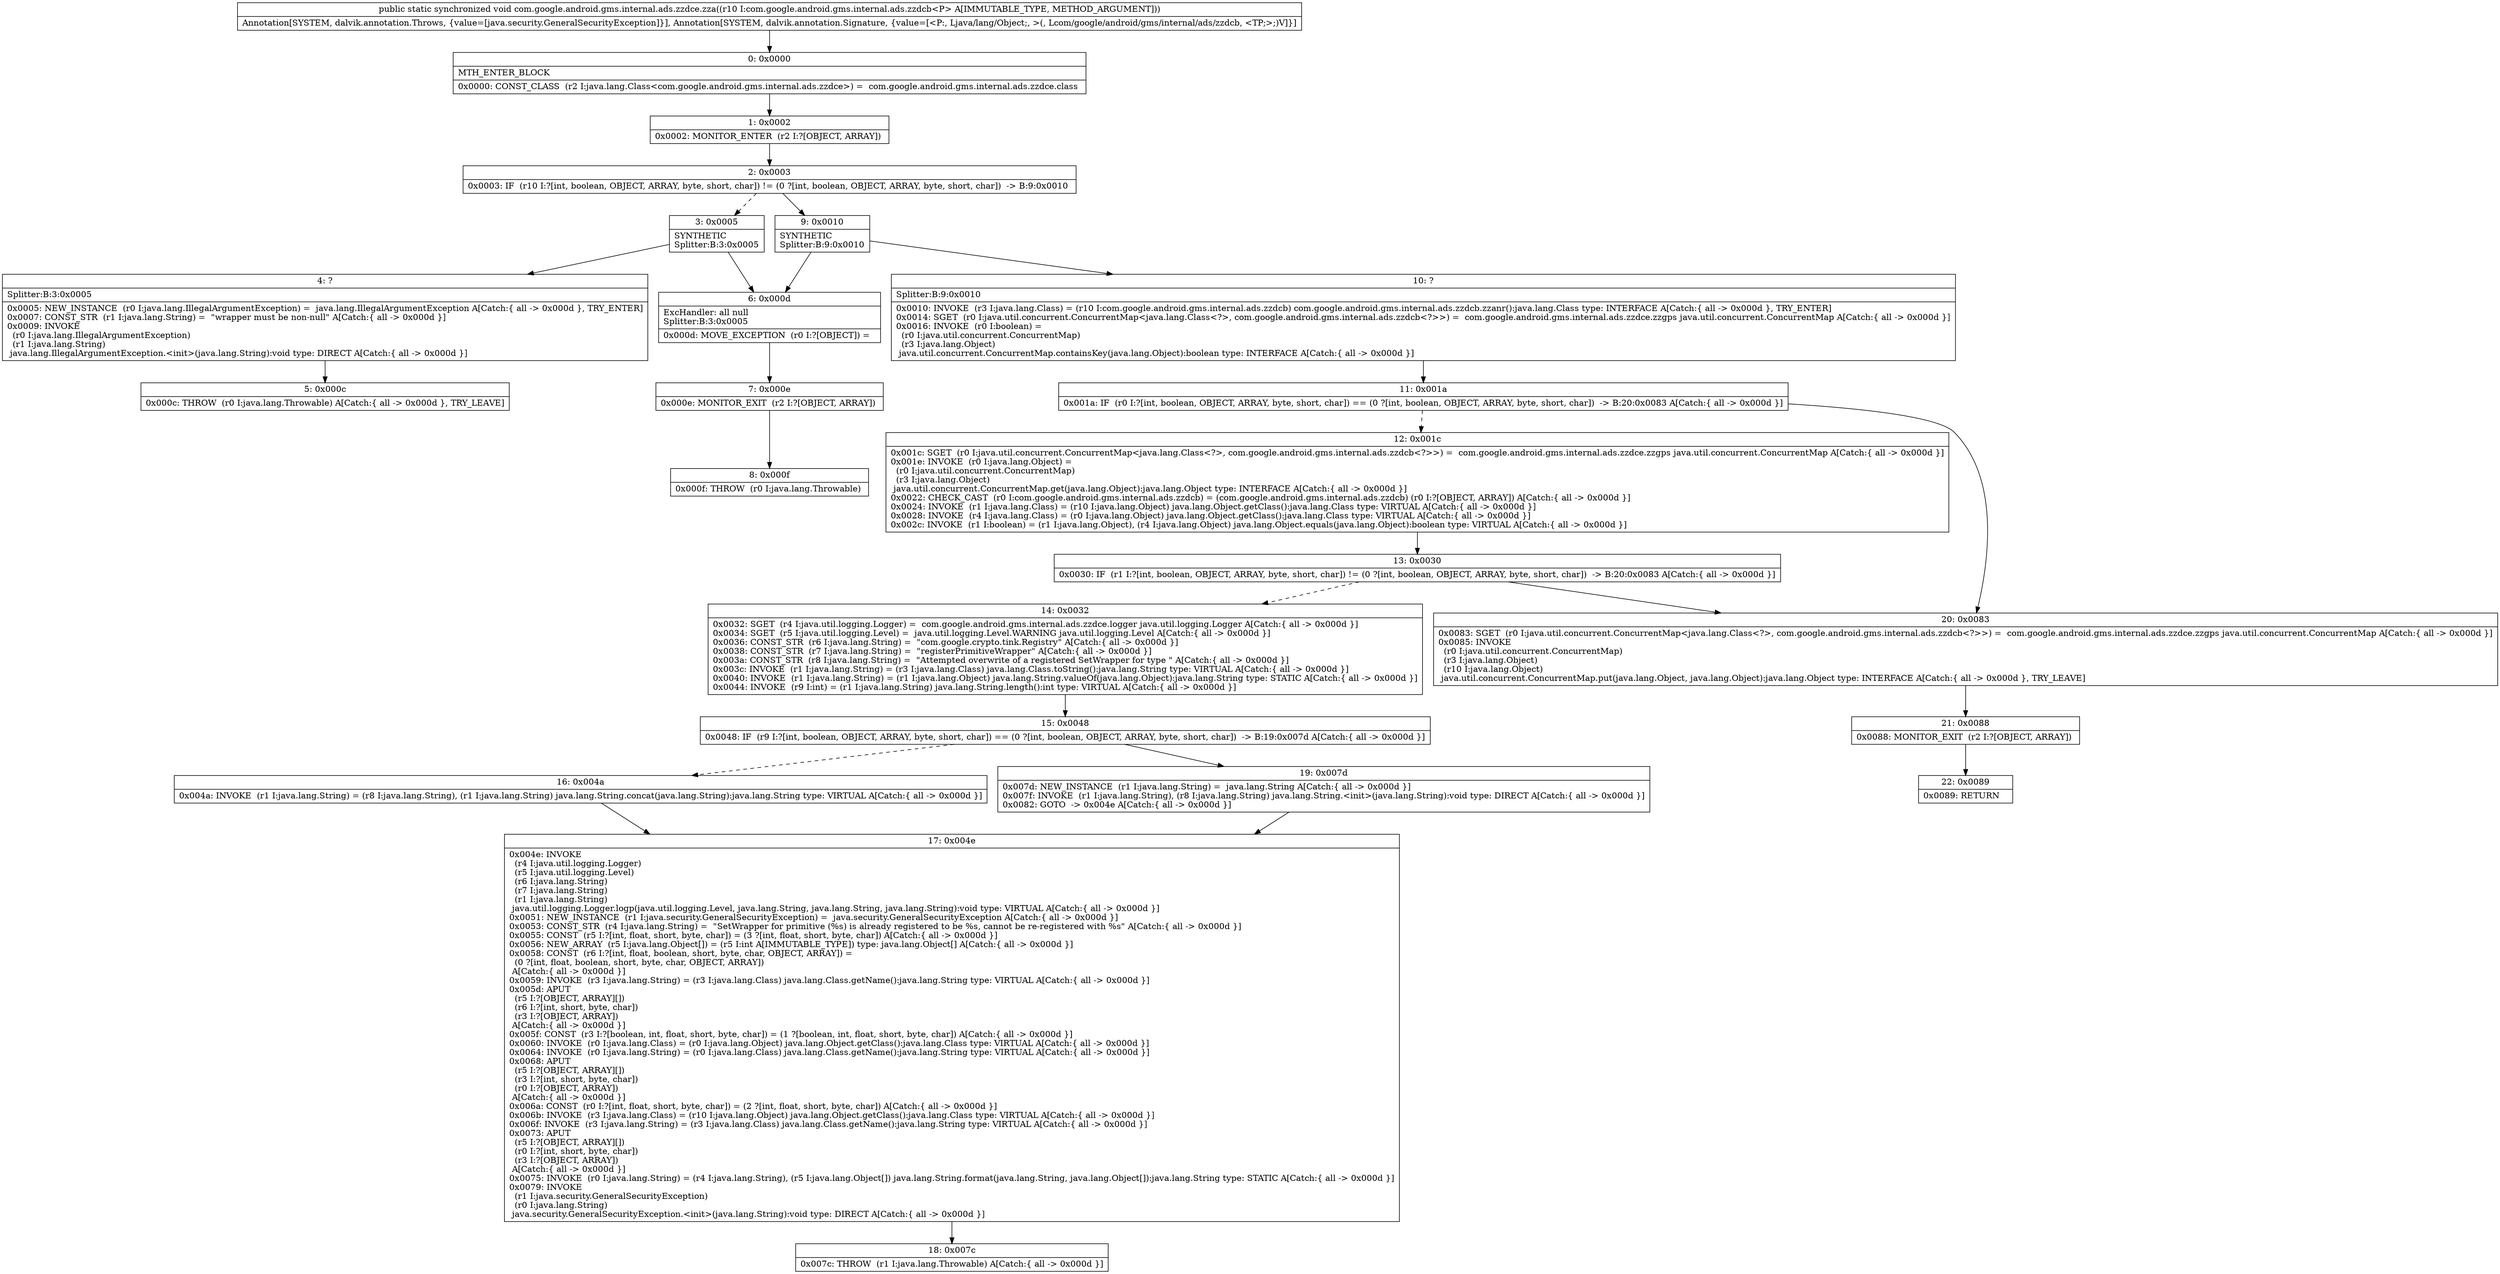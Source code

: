 digraph "CFG forcom.google.android.gms.internal.ads.zzdce.zza(Lcom\/google\/android\/gms\/internal\/ads\/zzdcb;)V" {
Node_0 [shape=record,label="{0\:\ 0x0000|MTH_ENTER_BLOCK\l|0x0000: CONST_CLASS  (r2 I:java.lang.Class\<com.google.android.gms.internal.ads.zzdce\>) =  com.google.android.gms.internal.ads.zzdce.class \l}"];
Node_1 [shape=record,label="{1\:\ 0x0002|0x0002: MONITOR_ENTER  (r2 I:?[OBJECT, ARRAY]) \l}"];
Node_2 [shape=record,label="{2\:\ 0x0003|0x0003: IF  (r10 I:?[int, boolean, OBJECT, ARRAY, byte, short, char]) != (0 ?[int, boolean, OBJECT, ARRAY, byte, short, char])  \-\> B:9:0x0010 \l}"];
Node_3 [shape=record,label="{3\:\ 0x0005|SYNTHETIC\lSplitter:B:3:0x0005\l}"];
Node_4 [shape=record,label="{4\:\ ?|Splitter:B:3:0x0005\l|0x0005: NEW_INSTANCE  (r0 I:java.lang.IllegalArgumentException) =  java.lang.IllegalArgumentException A[Catch:\{ all \-\> 0x000d \}, TRY_ENTER]\l0x0007: CONST_STR  (r1 I:java.lang.String) =  \"wrapper must be non\-null\" A[Catch:\{ all \-\> 0x000d \}]\l0x0009: INVOKE  \l  (r0 I:java.lang.IllegalArgumentException)\l  (r1 I:java.lang.String)\l java.lang.IllegalArgumentException.\<init\>(java.lang.String):void type: DIRECT A[Catch:\{ all \-\> 0x000d \}]\l}"];
Node_5 [shape=record,label="{5\:\ 0x000c|0x000c: THROW  (r0 I:java.lang.Throwable) A[Catch:\{ all \-\> 0x000d \}, TRY_LEAVE]\l}"];
Node_6 [shape=record,label="{6\:\ 0x000d|ExcHandler: all null\lSplitter:B:3:0x0005\l|0x000d: MOVE_EXCEPTION  (r0 I:?[OBJECT]) =  \l}"];
Node_7 [shape=record,label="{7\:\ 0x000e|0x000e: MONITOR_EXIT  (r2 I:?[OBJECT, ARRAY]) \l}"];
Node_8 [shape=record,label="{8\:\ 0x000f|0x000f: THROW  (r0 I:java.lang.Throwable) \l}"];
Node_9 [shape=record,label="{9\:\ 0x0010|SYNTHETIC\lSplitter:B:9:0x0010\l}"];
Node_10 [shape=record,label="{10\:\ ?|Splitter:B:9:0x0010\l|0x0010: INVOKE  (r3 I:java.lang.Class) = (r10 I:com.google.android.gms.internal.ads.zzdcb) com.google.android.gms.internal.ads.zzdcb.zzanr():java.lang.Class type: INTERFACE A[Catch:\{ all \-\> 0x000d \}, TRY_ENTER]\l0x0014: SGET  (r0 I:java.util.concurrent.ConcurrentMap\<java.lang.Class\<?\>, com.google.android.gms.internal.ads.zzdcb\<?\>\>) =  com.google.android.gms.internal.ads.zzdce.zzgps java.util.concurrent.ConcurrentMap A[Catch:\{ all \-\> 0x000d \}]\l0x0016: INVOKE  (r0 I:boolean) = \l  (r0 I:java.util.concurrent.ConcurrentMap)\l  (r3 I:java.lang.Object)\l java.util.concurrent.ConcurrentMap.containsKey(java.lang.Object):boolean type: INTERFACE A[Catch:\{ all \-\> 0x000d \}]\l}"];
Node_11 [shape=record,label="{11\:\ 0x001a|0x001a: IF  (r0 I:?[int, boolean, OBJECT, ARRAY, byte, short, char]) == (0 ?[int, boolean, OBJECT, ARRAY, byte, short, char])  \-\> B:20:0x0083 A[Catch:\{ all \-\> 0x000d \}]\l}"];
Node_12 [shape=record,label="{12\:\ 0x001c|0x001c: SGET  (r0 I:java.util.concurrent.ConcurrentMap\<java.lang.Class\<?\>, com.google.android.gms.internal.ads.zzdcb\<?\>\>) =  com.google.android.gms.internal.ads.zzdce.zzgps java.util.concurrent.ConcurrentMap A[Catch:\{ all \-\> 0x000d \}]\l0x001e: INVOKE  (r0 I:java.lang.Object) = \l  (r0 I:java.util.concurrent.ConcurrentMap)\l  (r3 I:java.lang.Object)\l java.util.concurrent.ConcurrentMap.get(java.lang.Object):java.lang.Object type: INTERFACE A[Catch:\{ all \-\> 0x000d \}]\l0x0022: CHECK_CAST  (r0 I:com.google.android.gms.internal.ads.zzdcb) = (com.google.android.gms.internal.ads.zzdcb) (r0 I:?[OBJECT, ARRAY]) A[Catch:\{ all \-\> 0x000d \}]\l0x0024: INVOKE  (r1 I:java.lang.Class) = (r10 I:java.lang.Object) java.lang.Object.getClass():java.lang.Class type: VIRTUAL A[Catch:\{ all \-\> 0x000d \}]\l0x0028: INVOKE  (r4 I:java.lang.Class) = (r0 I:java.lang.Object) java.lang.Object.getClass():java.lang.Class type: VIRTUAL A[Catch:\{ all \-\> 0x000d \}]\l0x002c: INVOKE  (r1 I:boolean) = (r1 I:java.lang.Object), (r4 I:java.lang.Object) java.lang.Object.equals(java.lang.Object):boolean type: VIRTUAL A[Catch:\{ all \-\> 0x000d \}]\l}"];
Node_13 [shape=record,label="{13\:\ 0x0030|0x0030: IF  (r1 I:?[int, boolean, OBJECT, ARRAY, byte, short, char]) != (0 ?[int, boolean, OBJECT, ARRAY, byte, short, char])  \-\> B:20:0x0083 A[Catch:\{ all \-\> 0x000d \}]\l}"];
Node_14 [shape=record,label="{14\:\ 0x0032|0x0032: SGET  (r4 I:java.util.logging.Logger) =  com.google.android.gms.internal.ads.zzdce.logger java.util.logging.Logger A[Catch:\{ all \-\> 0x000d \}]\l0x0034: SGET  (r5 I:java.util.logging.Level) =  java.util.logging.Level.WARNING java.util.logging.Level A[Catch:\{ all \-\> 0x000d \}]\l0x0036: CONST_STR  (r6 I:java.lang.String) =  \"com.google.crypto.tink.Registry\" A[Catch:\{ all \-\> 0x000d \}]\l0x0038: CONST_STR  (r7 I:java.lang.String) =  \"registerPrimitiveWrapper\" A[Catch:\{ all \-\> 0x000d \}]\l0x003a: CONST_STR  (r8 I:java.lang.String) =  \"Attempted overwrite of a registered SetWrapper for type \" A[Catch:\{ all \-\> 0x000d \}]\l0x003c: INVOKE  (r1 I:java.lang.String) = (r3 I:java.lang.Class) java.lang.Class.toString():java.lang.String type: VIRTUAL A[Catch:\{ all \-\> 0x000d \}]\l0x0040: INVOKE  (r1 I:java.lang.String) = (r1 I:java.lang.Object) java.lang.String.valueOf(java.lang.Object):java.lang.String type: STATIC A[Catch:\{ all \-\> 0x000d \}]\l0x0044: INVOKE  (r9 I:int) = (r1 I:java.lang.String) java.lang.String.length():int type: VIRTUAL A[Catch:\{ all \-\> 0x000d \}]\l}"];
Node_15 [shape=record,label="{15\:\ 0x0048|0x0048: IF  (r9 I:?[int, boolean, OBJECT, ARRAY, byte, short, char]) == (0 ?[int, boolean, OBJECT, ARRAY, byte, short, char])  \-\> B:19:0x007d A[Catch:\{ all \-\> 0x000d \}]\l}"];
Node_16 [shape=record,label="{16\:\ 0x004a|0x004a: INVOKE  (r1 I:java.lang.String) = (r8 I:java.lang.String), (r1 I:java.lang.String) java.lang.String.concat(java.lang.String):java.lang.String type: VIRTUAL A[Catch:\{ all \-\> 0x000d \}]\l}"];
Node_17 [shape=record,label="{17\:\ 0x004e|0x004e: INVOKE  \l  (r4 I:java.util.logging.Logger)\l  (r5 I:java.util.logging.Level)\l  (r6 I:java.lang.String)\l  (r7 I:java.lang.String)\l  (r1 I:java.lang.String)\l java.util.logging.Logger.logp(java.util.logging.Level, java.lang.String, java.lang.String, java.lang.String):void type: VIRTUAL A[Catch:\{ all \-\> 0x000d \}]\l0x0051: NEW_INSTANCE  (r1 I:java.security.GeneralSecurityException) =  java.security.GeneralSecurityException A[Catch:\{ all \-\> 0x000d \}]\l0x0053: CONST_STR  (r4 I:java.lang.String) =  \"SetWrapper for primitive (%s) is already registered to be %s, cannot be re\-registered with %s\" A[Catch:\{ all \-\> 0x000d \}]\l0x0055: CONST  (r5 I:?[int, float, short, byte, char]) = (3 ?[int, float, short, byte, char]) A[Catch:\{ all \-\> 0x000d \}]\l0x0056: NEW_ARRAY  (r5 I:java.lang.Object[]) = (r5 I:int A[IMMUTABLE_TYPE]) type: java.lang.Object[] A[Catch:\{ all \-\> 0x000d \}]\l0x0058: CONST  (r6 I:?[int, float, boolean, short, byte, char, OBJECT, ARRAY]) = \l  (0 ?[int, float, boolean, short, byte, char, OBJECT, ARRAY])\l A[Catch:\{ all \-\> 0x000d \}]\l0x0059: INVOKE  (r3 I:java.lang.String) = (r3 I:java.lang.Class) java.lang.Class.getName():java.lang.String type: VIRTUAL A[Catch:\{ all \-\> 0x000d \}]\l0x005d: APUT  \l  (r5 I:?[OBJECT, ARRAY][])\l  (r6 I:?[int, short, byte, char])\l  (r3 I:?[OBJECT, ARRAY])\l A[Catch:\{ all \-\> 0x000d \}]\l0x005f: CONST  (r3 I:?[boolean, int, float, short, byte, char]) = (1 ?[boolean, int, float, short, byte, char]) A[Catch:\{ all \-\> 0x000d \}]\l0x0060: INVOKE  (r0 I:java.lang.Class) = (r0 I:java.lang.Object) java.lang.Object.getClass():java.lang.Class type: VIRTUAL A[Catch:\{ all \-\> 0x000d \}]\l0x0064: INVOKE  (r0 I:java.lang.String) = (r0 I:java.lang.Class) java.lang.Class.getName():java.lang.String type: VIRTUAL A[Catch:\{ all \-\> 0x000d \}]\l0x0068: APUT  \l  (r5 I:?[OBJECT, ARRAY][])\l  (r3 I:?[int, short, byte, char])\l  (r0 I:?[OBJECT, ARRAY])\l A[Catch:\{ all \-\> 0x000d \}]\l0x006a: CONST  (r0 I:?[int, float, short, byte, char]) = (2 ?[int, float, short, byte, char]) A[Catch:\{ all \-\> 0x000d \}]\l0x006b: INVOKE  (r3 I:java.lang.Class) = (r10 I:java.lang.Object) java.lang.Object.getClass():java.lang.Class type: VIRTUAL A[Catch:\{ all \-\> 0x000d \}]\l0x006f: INVOKE  (r3 I:java.lang.String) = (r3 I:java.lang.Class) java.lang.Class.getName():java.lang.String type: VIRTUAL A[Catch:\{ all \-\> 0x000d \}]\l0x0073: APUT  \l  (r5 I:?[OBJECT, ARRAY][])\l  (r0 I:?[int, short, byte, char])\l  (r3 I:?[OBJECT, ARRAY])\l A[Catch:\{ all \-\> 0x000d \}]\l0x0075: INVOKE  (r0 I:java.lang.String) = (r4 I:java.lang.String), (r5 I:java.lang.Object[]) java.lang.String.format(java.lang.String, java.lang.Object[]):java.lang.String type: STATIC A[Catch:\{ all \-\> 0x000d \}]\l0x0079: INVOKE  \l  (r1 I:java.security.GeneralSecurityException)\l  (r0 I:java.lang.String)\l java.security.GeneralSecurityException.\<init\>(java.lang.String):void type: DIRECT A[Catch:\{ all \-\> 0x000d \}]\l}"];
Node_18 [shape=record,label="{18\:\ 0x007c|0x007c: THROW  (r1 I:java.lang.Throwable) A[Catch:\{ all \-\> 0x000d \}]\l}"];
Node_19 [shape=record,label="{19\:\ 0x007d|0x007d: NEW_INSTANCE  (r1 I:java.lang.String) =  java.lang.String A[Catch:\{ all \-\> 0x000d \}]\l0x007f: INVOKE  (r1 I:java.lang.String), (r8 I:java.lang.String) java.lang.String.\<init\>(java.lang.String):void type: DIRECT A[Catch:\{ all \-\> 0x000d \}]\l0x0082: GOTO  \-\> 0x004e A[Catch:\{ all \-\> 0x000d \}]\l}"];
Node_20 [shape=record,label="{20\:\ 0x0083|0x0083: SGET  (r0 I:java.util.concurrent.ConcurrentMap\<java.lang.Class\<?\>, com.google.android.gms.internal.ads.zzdcb\<?\>\>) =  com.google.android.gms.internal.ads.zzdce.zzgps java.util.concurrent.ConcurrentMap A[Catch:\{ all \-\> 0x000d \}]\l0x0085: INVOKE  \l  (r0 I:java.util.concurrent.ConcurrentMap)\l  (r3 I:java.lang.Object)\l  (r10 I:java.lang.Object)\l java.util.concurrent.ConcurrentMap.put(java.lang.Object, java.lang.Object):java.lang.Object type: INTERFACE A[Catch:\{ all \-\> 0x000d \}, TRY_LEAVE]\l}"];
Node_21 [shape=record,label="{21\:\ 0x0088|0x0088: MONITOR_EXIT  (r2 I:?[OBJECT, ARRAY]) \l}"];
Node_22 [shape=record,label="{22\:\ 0x0089|0x0089: RETURN   \l}"];
MethodNode[shape=record,label="{public static synchronized void com.google.android.gms.internal.ads.zzdce.zza((r10 I:com.google.android.gms.internal.ads.zzdcb\<P\> A[IMMUTABLE_TYPE, METHOD_ARGUMENT]))  | Annotation[SYSTEM, dalvik.annotation.Throws, \{value=[java.security.GeneralSecurityException]\}], Annotation[SYSTEM, dalvik.annotation.Signature, \{value=[\<P:, Ljava\/lang\/Object;, \>(, Lcom\/google\/android\/gms\/internal\/ads\/zzdcb, \<TP;\>;)V]\}]\l}"];
MethodNode -> Node_0;
Node_0 -> Node_1;
Node_1 -> Node_2;
Node_2 -> Node_3[style=dashed];
Node_2 -> Node_9;
Node_3 -> Node_4;
Node_3 -> Node_6;
Node_4 -> Node_5;
Node_6 -> Node_7;
Node_7 -> Node_8;
Node_9 -> Node_10;
Node_9 -> Node_6;
Node_10 -> Node_11;
Node_11 -> Node_12[style=dashed];
Node_11 -> Node_20;
Node_12 -> Node_13;
Node_13 -> Node_14[style=dashed];
Node_13 -> Node_20;
Node_14 -> Node_15;
Node_15 -> Node_16[style=dashed];
Node_15 -> Node_19;
Node_16 -> Node_17;
Node_17 -> Node_18;
Node_19 -> Node_17;
Node_20 -> Node_21;
Node_21 -> Node_22;
}

